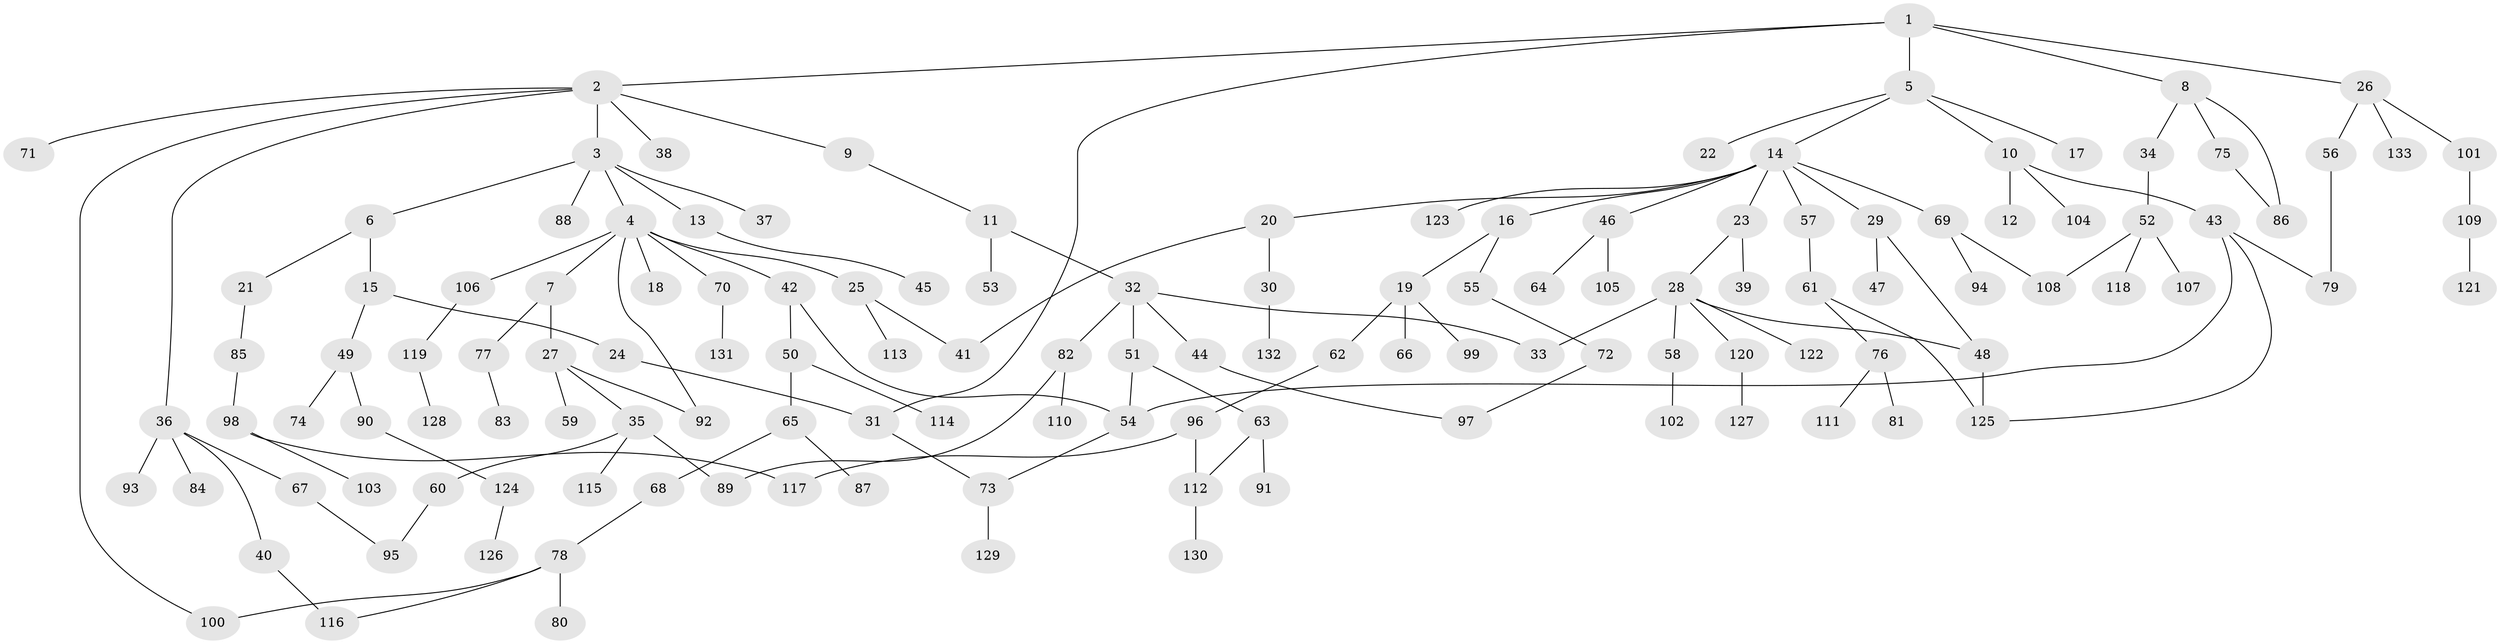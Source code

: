 // coarse degree distribution, {13: 0.02564102564102564, 11: 0.02564102564102564, 9: 0.02564102564102564, 10: 0.02564102564102564, 5: 0.05128205128205128, 1: 0.5641025641025641, 3: 0.1282051282051282, 2: 0.1282051282051282, 4: 0.02564102564102564}
// Generated by graph-tools (version 1.1) at 2025/16/03/04/25 18:16:56]
// undirected, 133 vertices, 152 edges
graph export_dot {
graph [start="1"]
  node [color=gray90,style=filled];
  1;
  2;
  3;
  4;
  5;
  6;
  7;
  8;
  9;
  10;
  11;
  12;
  13;
  14;
  15;
  16;
  17;
  18;
  19;
  20;
  21;
  22;
  23;
  24;
  25;
  26;
  27;
  28;
  29;
  30;
  31;
  32;
  33;
  34;
  35;
  36;
  37;
  38;
  39;
  40;
  41;
  42;
  43;
  44;
  45;
  46;
  47;
  48;
  49;
  50;
  51;
  52;
  53;
  54;
  55;
  56;
  57;
  58;
  59;
  60;
  61;
  62;
  63;
  64;
  65;
  66;
  67;
  68;
  69;
  70;
  71;
  72;
  73;
  74;
  75;
  76;
  77;
  78;
  79;
  80;
  81;
  82;
  83;
  84;
  85;
  86;
  87;
  88;
  89;
  90;
  91;
  92;
  93;
  94;
  95;
  96;
  97;
  98;
  99;
  100;
  101;
  102;
  103;
  104;
  105;
  106;
  107;
  108;
  109;
  110;
  111;
  112;
  113;
  114;
  115;
  116;
  117;
  118;
  119;
  120;
  121;
  122;
  123;
  124;
  125;
  126;
  127;
  128;
  129;
  130;
  131;
  132;
  133;
  1 -- 2;
  1 -- 5;
  1 -- 8;
  1 -- 26;
  1 -- 31;
  2 -- 3;
  2 -- 9;
  2 -- 36;
  2 -- 38;
  2 -- 71;
  2 -- 100;
  3 -- 4;
  3 -- 6;
  3 -- 13;
  3 -- 37;
  3 -- 88;
  4 -- 7;
  4 -- 18;
  4 -- 25;
  4 -- 42;
  4 -- 70;
  4 -- 92;
  4 -- 106;
  5 -- 10;
  5 -- 14;
  5 -- 17;
  5 -- 22;
  6 -- 15;
  6 -- 21;
  7 -- 27;
  7 -- 77;
  8 -- 34;
  8 -- 75;
  8 -- 86;
  9 -- 11;
  10 -- 12;
  10 -- 43;
  10 -- 104;
  11 -- 32;
  11 -- 53;
  13 -- 45;
  14 -- 16;
  14 -- 20;
  14 -- 23;
  14 -- 29;
  14 -- 46;
  14 -- 57;
  14 -- 69;
  14 -- 123;
  15 -- 24;
  15 -- 49;
  16 -- 19;
  16 -- 55;
  19 -- 62;
  19 -- 66;
  19 -- 99;
  20 -- 30;
  20 -- 41;
  21 -- 85;
  23 -- 28;
  23 -- 39;
  24 -- 31;
  25 -- 113;
  25 -- 41;
  26 -- 56;
  26 -- 101;
  26 -- 133;
  27 -- 35;
  27 -- 59;
  27 -- 92;
  28 -- 33;
  28 -- 58;
  28 -- 120;
  28 -- 122;
  28 -- 48;
  29 -- 47;
  29 -- 48;
  30 -- 132;
  31 -- 73;
  32 -- 44;
  32 -- 51;
  32 -- 82;
  32 -- 33;
  34 -- 52;
  35 -- 60;
  35 -- 89;
  35 -- 115;
  36 -- 40;
  36 -- 67;
  36 -- 84;
  36 -- 93;
  40 -- 116;
  42 -- 50;
  42 -- 54;
  43 -- 54;
  43 -- 79;
  43 -- 125;
  44 -- 97;
  46 -- 64;
  46 -- 105;
  48 -- 125;
  49 -- 74;
  49 -- 90;
  50 -- 65;
  50 -- 114;
  51 -- 63;
  51 -- 54;
  52 -- 107;
  52 -- 108;
  52 -- 118;
  54 -- 73;
  55 -- 72;
  56 -- 79;
  57 -- 61;
  58 -- 102;
  60 -- 95;
  61 -- 76;
  61 -- 125;
  62 -- 96;
  63 -- 91;
  63 -- 112;
  65 -- 68;
  65 -- 87;
  67 -- 95;
  68 -- 78;
  69 -- 94;
  69 -- 108;
  70 -- 131;
  72 -- 97;
  73 -- 129;
  75 -- 86;
  76 -- 81;
  76 -- 111;
  77 -- 83;
  78 -- 80;
  78 -- 100;
  78 -- 116;
  82 -- 110;
  82 -- 89;
  85 -- 98;
  90 -- 124;
  96 -- 112;
  96 -- 117;
  98 -- 103;
  98 -- 117;
  101 -- 109;
  106 -- 119;
  109 -- 121;
  112 -- 130;
  119 -- 128;
  120 -- 127;
  124 -- 126;
}
